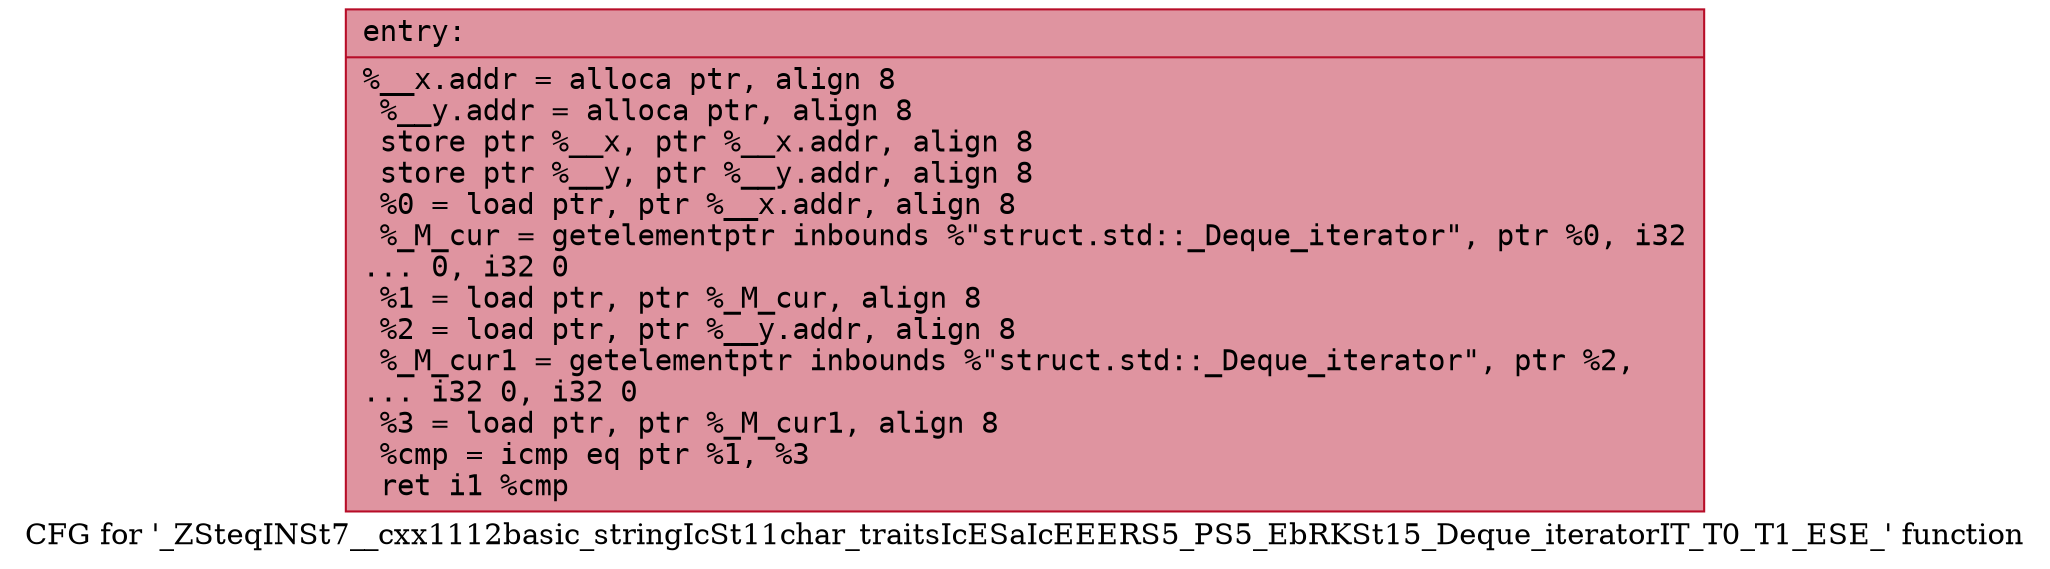 digraph "CFG for '_ZSteqINSt7__cxx1112basic_stringIcSt11char_traitsIcESaIcEEERS5_PS5_EbRKSt15_Deque_iteratorIT_T0_T1_ESE_' function" {
	label="CFG for '_ZSteqINSt7__cxx1112basic_stringIcSt11char_traitsIcESaIcEEERS5_PS5_EbRKSt15_Deque_iteratorIT_T0_T1_ESE_' function";

	Node0x5651cd8fc180 [shape=record,color="#b70d28ff", style=filled, fillcolor="#b70d2870" fontname="Courier",label="{entry:\l|  %__x.addr = alloca ptr, align 8\l  %__y.addr = alloca ptr, align 8\l  store ptr %__x, ptr %__x.addr, align 8\l  store ptr %__y, ptr %__y.addr, align 8\l  %0 = load ptr, ptr %__x.addr, align 8\l  %_M_cur = getelementptr inbounds %\"struct.std::_Deque_iterator\", ptr %0, i32\l... 0, i32 0\l  %1 = load ptr, ptr %_M_cur, align 8\l  %2 = load ptr, ptr %__y.addr, align 8\l  %_M_cur1 = getelementptr inbounds %\"struct.std::_Deque_iterator\", ptr %2,\l... i32 0, i32 0\l  %3 = load ptr, ptr %_M_cur1, align 8\l  %cmp = icmp eq ptr %1, %3\l  ret i1 %cmp\l}"];
}
